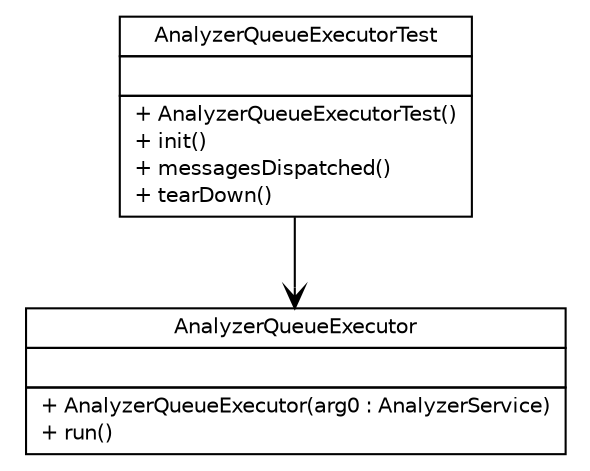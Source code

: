 #!/usr/local/bin/dot
#
# Class diagram 
# Generated by UMLGraph version 5.1 (http://www.umlgraph.org/)
#

digraph G {
	edge [fontname="Helvetica",fontsize=10,labelfontname="Helvetica",labelfontsize=10];
	node [fontname="Helvetica",fontsize=10,shape=plaintext];
	nodesep=0.25;
	ranksep=0.5;
	// net.sereneproject.collector.utils.AnalyzerQueueExecutorTest
	c0 [label=<<table title="net.sereneproject.collector.utils.AnalyzerQueueExecutorTest" border="0" cellborder="1" cellspacing="0" cellpadding="2" port="p" href="./AnalyzerQueueExecutorTest.html">
		<tr><td><table border="0" cellspacing="0" cellpadding="1">
<tr><td align="center" balign="center"> AnalyzerQueueExecutorTest </td></tr>
		</table></td></tr>
		<tr><td><table border="0" cellspacing="0" cellpadding="1">
<tr><td align="left" balign="left">  </td></tr>
		</table></td></tr>
		<tr><td><table border="0" cellspacing="0" cellpadding="1">
<tr><td align="left" balign="left"> + AnalyzerQueueExecutorTest() </td></tr>
<tr><td align="left" balign="left"> + init() </td></tr>
<tr><td align="left" balign="left"> + messagesDispatched() </td></tr>
<tr><td align="left" balign="left"> + tearDown() </td></tr>
		</table></td></tr>
		</table>>, fontname="Helvetica", fontcolor="black", fontsize=10.0];
	// net.sereneproject.collector.utils.AnalyzerQueueExecutorTest NAVASSOC net.sereneproject.collector.utils.AnalyzerQueueExecutor
	c0:p -> c15:p [taillabel="", label="", headlabel="", fontname="Helvetica", fontcolor="black", fontsize=10.0, color="black", arrowhead=open];
	// net.sereneproject.collector.utils.AnalyzerQueueExecutor
	c15 [label=<<table title="net.sereneproject.collector.utils.AnalyzerQueueExecutor" border="0" cellborder="1" cellspacing="0" cellpadding="2" port="p" href="http://java.sun.com/j2se/1.4.2/docs/api/net/sereneproject/collector/utils/AnalyzerQueueExecutor.html">
		<tr><td><table border="0" cellspacing="0" cellpadding="1">
<tr><td align="center" balign="center"> AnalyzerQueueExecutor </td></tr>
		</table></td></tr>
		<tr><td><table border="0" cellspacing="0" cellpadding="1">
<tr><td align="left" balign="left">  </td></tr>
		</table></td></tr>
		<tr><td><table border="0" cellspacing="0" cellpadding="1">
<tr><td align="left" balign="left"> + AnalyzerQueueExecutor(arg0 : AnalyzerService) </td></tr>
<tr><td align="left" balign="left"> + run() </td></tr>
		</table></td></tr>
		</table>>, fontname="Helvetica", fontcolor="black", fontsize=10.0];
}

